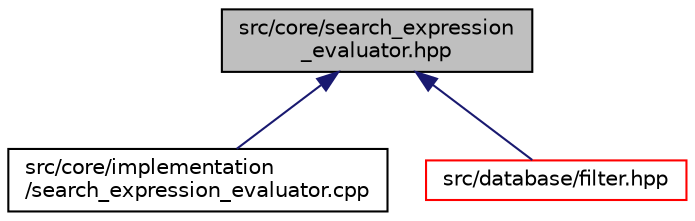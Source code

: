 digraph "src/core/search_expression_evaluator.hpp"
{
 // LATEX_PDF_SIZE
  edge [fontname="Helvetica",fontsize="10",labelfontname="Helvetica",labelfontsize="10"];
  node [fontname="Helvetica",fontsize="10",shape=record];
  Node1 [label="src/core/search_expression\l_evaluator.hpp",height=0.2,width=0.4,color="black", fillcolor="grey75", style="filled", fontcolor="black",tooltip=" "];
  Node1 -> Node2 [dir="back",color="midnightblue",fontsize="10",style="solid",fontname="Helvetica"];
  Node2 [label="src/core/implementation\l/search_expression_evaluator.cpp",height=0.2,width=0.4,color="black", fillcolor="white", style="filled",URL="$search__expression__evaluator_8cpp.html",tooltip=" "];
  Node1 -> Node3 [dir="back",color="midnightblue",fontsize="10",style="solid",fontname="Helvetica"];
  Node3 [label="src/database/filter.hpp",height=0.2,width=0.4,color="red", fillcolor="white", style="filled",URL="$filter_8hpp.html",tooltip=" "];
}
